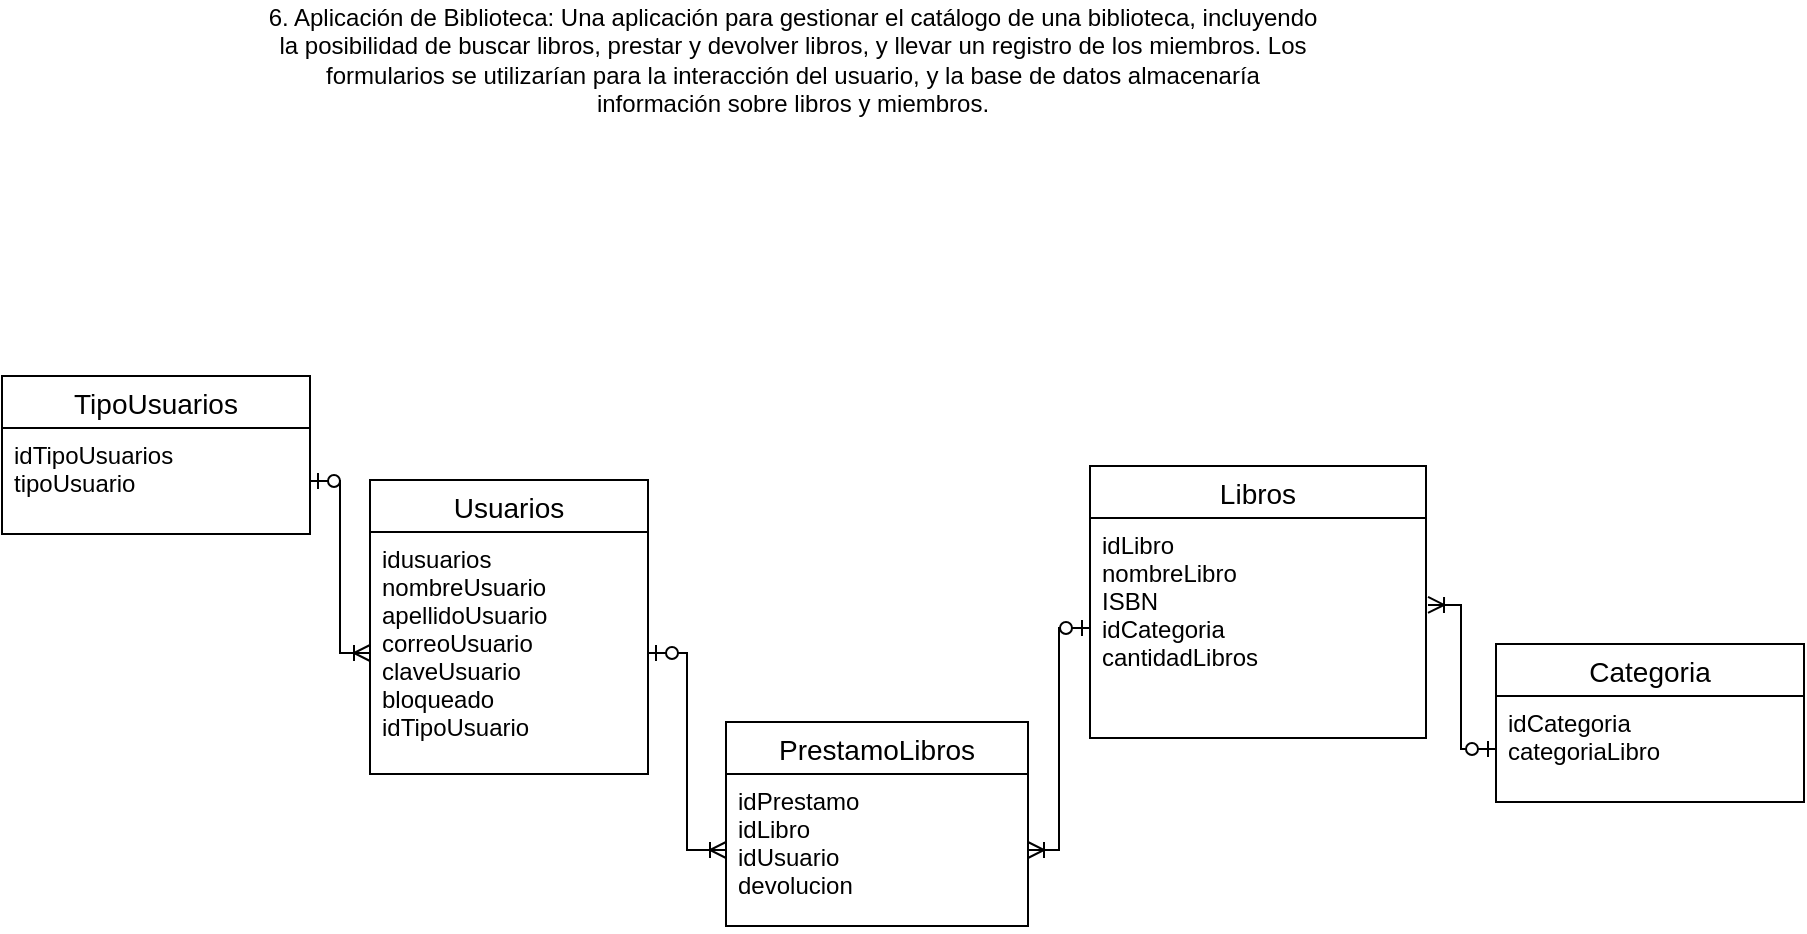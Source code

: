 <mxfile version="19.0.3" type="device"><diagram id="IXfrKWWja_6_dWqWGyDn" name="Página-1"><mxGraphModel dx="1908" dy="553" grid="0" gridSize="10" guides="1" tooltips="1" connect="1" arrows="1" fold="1" page="0" pageScale="1" pageWidth="827" pageHeight="1169" math="0" shadow="0"><root><mxCell id="0"/><mxCell id="1" parent="0"/><mxCell id="gosOAwlAVl_kPoUj0Bfx-1" value="6. Aplicación de Biblioteca: Una aplicación para gestionar el catálogo de una biblioteca, incluyendo&lt;br/&gt;la posibilidad de buscar libros, prestar y devolver libros, y llevar un registro de los miembros. Los&lt;br/&gt;formularios se utilizarían para la interacción del usuario, y la base de datos almacenaría&lt;br/&gt;información sobre libros y miembros." style="text;html=1;align=center;verticalAlign=middle;resizable=0;points=[];autosize=1;strokeColor=none;fillColor=none;" vertex="1" parent="1"><mxGeometry x="-309" y="64" width="534" height="60" as="geometry"/></mxCell><mxCell id="gosOAwlAVl_kPoUj0Bfx-4" value="Libros" style="swimlane;fontStyle=0;childLayout=stackLayout;horizontal=1;startSize=26;horizontalStack=0;resizeParent=1;resizeParentMax=0;resizeLast=0;collapsible=1;marginBottom=0;align=center;fontSize=14;" vertex="1" parent="1"><mxGeometry x="107" y="297" width="168" height="136" as="geometry"/></mxCell><mxCell id="gosOAwlAVl_kPoUj0Bfx-5" value="idLibro&#10;nombreLibro&#10;ISBN&#10;idCategoria&#10;cantidadLibros&#10;" style="text;strokeColor=none;fillColor=none;spacingLeft=4;spacingRight=4;overflow=hidden;rotatable=0;points=[[0,0.5],[1,0.5]];portConstraint=eastwest;fontSize=12;" vertex="1" parent="gosOAwlAVl_kPoUj0Bfx-4"><mxGeometry y="26" width="168" height="110" as="geometry"/></mxCell><mxCell id="gosOAwlAVl_kPoUj0Bfx-8" value="Usuarios" style="swimlane;fontStyle=0;childLayout=stackLayout;horizontal=1;startSize=26;horizontalStack=0;resizeParent=1;resizeParentMax=0;resizeLast=0;collapsible=1;marginBottom=0;align=center;fontSize=14;" vertex="1" parent="1"><mxGeometry x="-253" y="304" width="139" height="147" as="geometry"/></mxCell><mxCell id="gosOAwlAVl_kPoUj0Bfx-9" value="idusuarios &#10;nombreUsuario&#10;apellidoUsuario&#10;correoUsuario&#10;claveUsuario&#10;bloqueado&#10;idTipoUsuario" style="text;strokeColor=none;fillColor=none;spacingLeft=4;spacingRight=4;overflow=hidden;rotatable=0;points=[[0,0.5],[1,0.5]];portConstraint=eastwest;fontSize=12;" vertex="1" parent="gosOAwlAVl_kPoUj0Bfx-8"><mxGeometry y="26" width="139" height="121" as="geometry"/></mxCell><mxCell id="gosOAwlAVl_kPoUj0Bfx-12" value="PrestamoLibros" style="swimlane;fontStyle=0;childLayout=stackLayout;horizontal=1;startSize=26;horizontalStack=0;resizeParent=1;resizeParentMax=0;resizeLast=0;collapsible=1;marginBottom=0;align=center;fontSize=14;" vertex="1" parent="1"><mxGeometry x="-75" y="425" width="151" height="102" as="geometry"/></mxCell><mxCell id="gosOAwlAVl_kPoUj0Bfx-13" value="idPrestamo&#10;idLibro&#10;idUsuario&#10;devolucion" style="text;strokeColor=none;fillColor=none;spacingLeft=4;spacingRight=4;overflow=hidden;rotatable=0;points=[[0,0.5],[1,0.5]];portConstraint=eastwest;fontSize=12;" vertex="1" parent="gosOAwlAVl_kPoUj0Bfx-12"><mxGeometry y="26" width="151" height="76" as="geometry"/></mxCell><mxCell id="gosOAwlAVl_kPoUj0Bfx-16" value="" style="fontSize=12;html=1;endArrow=ERoneToMany;startArrow=ERzeroToOne;rounded=0;exitX=1;exitY=0.5;exitDx=0;exitDy=0;entryX=0;entryY=0.5;entryDx=0;entryDy=0;edgeStyle=orthogonalEdgeStyle;" edge="1" parent="1" source="gosOAwlAVl_kPoUj0Bfx-9" target="gosOAwlAVl_kPoUj0Bfx-13"><mxGeometry width="100" height="100" relative="1" as="geometry"><mxPoint x="-131" y="417" as="sourcePoint"/><mxPoint x="-41" y="421.749" as="targetPoint"/></mxGeometry></mxCell><mxCell id="gosOAwlAVl_kPoUj0Bfx-17" value="" style="fontSize=12;html=1;endArrow=ERoneToMany;startArrow=ERzeroToOne;rounded=0;exitX=0;exitY=0.5;exitDx=0;exitDy=0;entryX=1;entryY=0.5;entryDx=0;entryDy=0;edgeStyle=orthogonalEdgeStyle;" edge="1" parent="1" source="gosOAwlAVl_kPoUj0Bfx-5" target="gosOAwlAVl_kPoUj0Bfx-13"><mxGeometry width="100" height="100" relative="1" as="geometry"><mxPoint x="222" y="412" as="sourcePoint"/><mxPoint x="119" y="414" as="targetPoint"/></mxGeometry></mxCell><mxCell id="gosOAwlAVl_kPoUj0Bfx-18" value="TipoUsuarios" style="swimlane;fontStyle=0;childLayout=stackLayout;horizontal=1;startSize=26;horizontalStack=0;resizeParent=1;resizeParentMax=0;resizeLast=0;collapsible=1;marginBottom=0;align=center;fontSize=14;" vertex="1" parent="1"><mxGeometry x="-437" y="252" width="154" height="79" as="geometry"/></mxCell><mxCell id="gosOAwlAVl_kPoUj0Bfx-19" value="idTipoUsuarios&#10;tipoUsuario" style="text;strokeColor=none;fillColor=none;spacingLeft=4;spacingRight=4;overflow=hidden;rotatable=0;points=[[0,0.5],[1,0.5]];portConstraint=eastwest;fontSize=12;" vertex="1" parent="gosOAwlAVl_kPoUj0Bfx-18"><mxGeometry y="26" width="154" height="53" as="geometry"/></mxCell><mxCell id="gosOAwlAVl_kPoUj0Bfx-26" value="" style="fontSize=12;html=1;endArrow=ERoneToMany;startArrow=ERzeroToOne;rounded=0;exitX=1;exitY=0.5;exitDx=0;exitDy=0;edgeStyle=orthogonalEdgeStyle;" edge="1" parent="1" source="gosOAwlAVl_kPoUj0Bfx-19" target="gosOAwlAVl_kPoUj0Bfx-9"><mxGeometry width="100" height="100" relative="1" as="geometry"><mxPoint x="-142" y="442.5" as="sourcePoint"/><mxPoint x="-31" y="394" as="targetPoint"/></mxGeometry></mxCell><mxCell id="gosOAwlAVl_kPoUj0Bfx-27" value="Categoria" style="swimlane;fontStyle=0;childLayout=stackLayout;horizontal=1;startSize=26;horizontalStack=0;resizeParent=1;resizeParentMax=0;resizeLast=0;collapsible=1;marginBottom=0;align=center;fontSize=14;" vertex="1" parent="1"><mxGeometry x="310" y="386" width="154" height="79" as="geometry"/></mxCell><mxCell id="gosOAwlAVl_kPoUj0Bfx-28" value="idCategoria&#10;categoriaLibro&#10;" style="text;strokeColor=none;fillColor=none;spacingLeft=4;spacingRight=4;overflow=hidden;rotatable=0;points=[[0,0.5],[1,0.5]];portConstraint=eastwest;fontSize=12;" vertex="1" parent="gosOAwlAVl_kPoUj0Bfx-27"><mxGeometry y="26" width="154" height="53" as="geometry"/></mxCell><mxCell id="gosOAwlAVl_kPoUj0Bfx-29" value="" style="fontSize=12;html=1;endArrow=ERoneToMany;startArrow=ERzeroToOne;rounded=0;exitX=0;exitY=0.5;exitDx=0;exitDy=0;entryX=1.006;entryY=0.395;entryDx=0;entryDy=0;entryPerimeter=0;edgeStyle=orthogonalEdgeStyle;" edge="1" parent="1" source="gosOAwlAVl_kPoUj0Bfx-28" target="gosOAwlAVl_kPoUj0Bfx-5"><mxGeometry width="100" height="100" relative="1" as="geometry"><mxPoint x="311" y="266" as="sourcePoint"/><mxPoint x="379" y="266" as="targetPoint"/></mxGeometry></mxCell></root></mxGraphModel></diagram></mxfile>